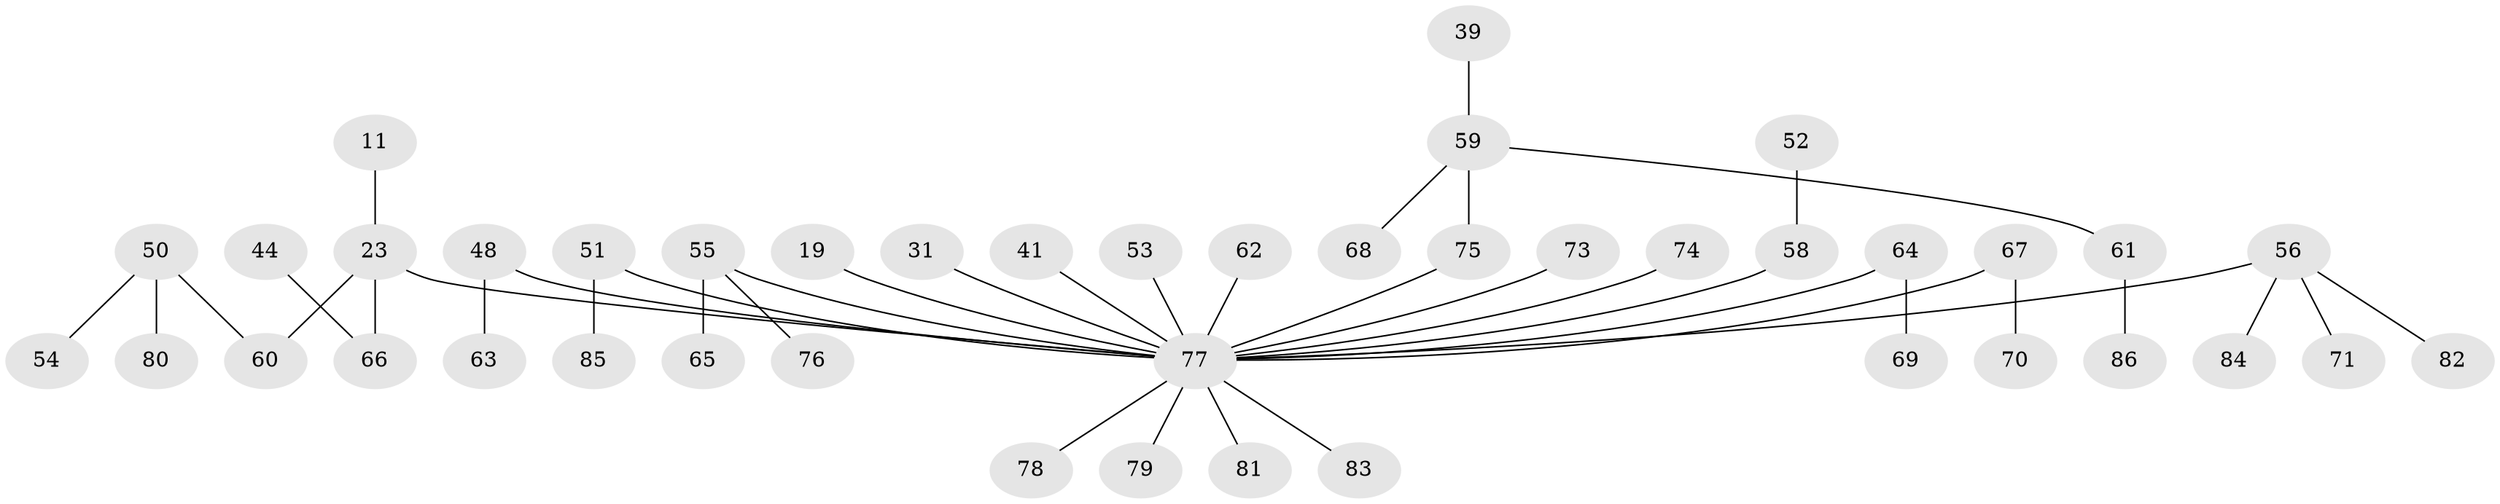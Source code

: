 // original degree distribution, {10: 0.011627906976744186, 3: 0.20930232558139536, 5: 0.03488372093023256, 2: 0.20930232558139536, 4: 0.03488372093023256, 1: 0.5}
// Generated by graph-tools (version 1.1) at 2025/53/03/09/25 04:53:45]
// undirected, 43 vertices, 42 edges
graph export_dot {
graph [start="1"]
  node [color=gray90,style=filled];
  11;
  19;
  23 [super="+7"];
  31;
  39;
  41;
  44;
  48 [super="+32"];
  50 [super="+49"];
  51 [super="+37"];
  52;
  53;
  54;
  55 [super="+45"];
  56 [super="+42+47"];
  58 [super="+36+38+46"];
  59 [super="+40+27"];
  60 [super="+16"];
  61;
  62;
  63;
  64 [super="+43"];
  65;
  66 [super="+17"];
  67;
  68;
  69;
  70;
  71;
  73;
  74;
  75 [super="+22+9+57"];
  76;
  77 [super="+72+13+10"];
  78;
  79;
  80;
  81;
  82;
  83;
  84;
  85;
  86;
  11 -- 23;
  19 -- 77;
  23 -- 60;
  23 -- 66;
  23 -- 77;
  31 -- 77;
  39 -- 59;
  41 -- 77;
  44 -- 66;
  48 -- 63;
  48 -- 77;
  50 -- 54;
  50 -- 80;
  50 -- 60;
  51 -- 77;
  51 -- 85;
  52 -- 58;
  53 -- 77;
  55 -- 65;
  55 -- 76;
  55 -- 77;
  56 -- 71;
  56 -- 84;
  56 -- 82;
  56 -- 77;
  58 -- 77;
  59 -- 61;
  59 -- 68;
  59 -- 75;
  61 -- 86;
  62 -- 77;
  64 -- 77;
  64 -- 69;
  67 -- 70;
  67 -- 77;
  73 -- 77;
  74 -- 77;
  75 -- 77;
  77 -- 83;
  77 -- 81;
  77 -- 79;
  77 -- 78;
}
